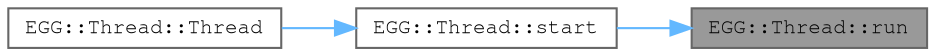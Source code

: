 digraph "EGG::Thread::run"
{
 // LATEX_PDF_SIZE
  bgcolor="transparent";
  edge [fontname=FreeMono,fontsize=10,labelfontname=FreeMono,labelfontsize=10];
  node [fontname=FreeMono,fontsize=10,shape=box,height=0.2,width=0.4];
  rankdir="RL";
  Node1 [label="EGG::Thread::run",height=0.2,width=0.4,color="gray40", fillcolor="grey60", style="filled", fontcolor="black",tooltip="[vt+0x0C]"];
  Node1 -> Node2 [dir="back",color="steelblue1",style="solid"];
  Node2 [label="EGG::Thread::start",height=0.2,width=0.4,color="grey40", fillcolor="white", style="filled",URL="$class_e_g_g_1_1_thread.html#a929a2a527dd1243d64f355164b579467",tooltip="Starts a thread."];
  Node2 -> Node3 [dir="back",color="steelblue1",style="solid"];
  Node3 [label="EGG::Thread::Thread",height=0.2,width=0.4,color="grey40", fillcolor="white", style="filled",URL="$class_e_g_g_1_1_thread.html#a1a390cc8d8a258a20d33cbd8331c5815",tooltip="< [vt+0x10]"];
}
